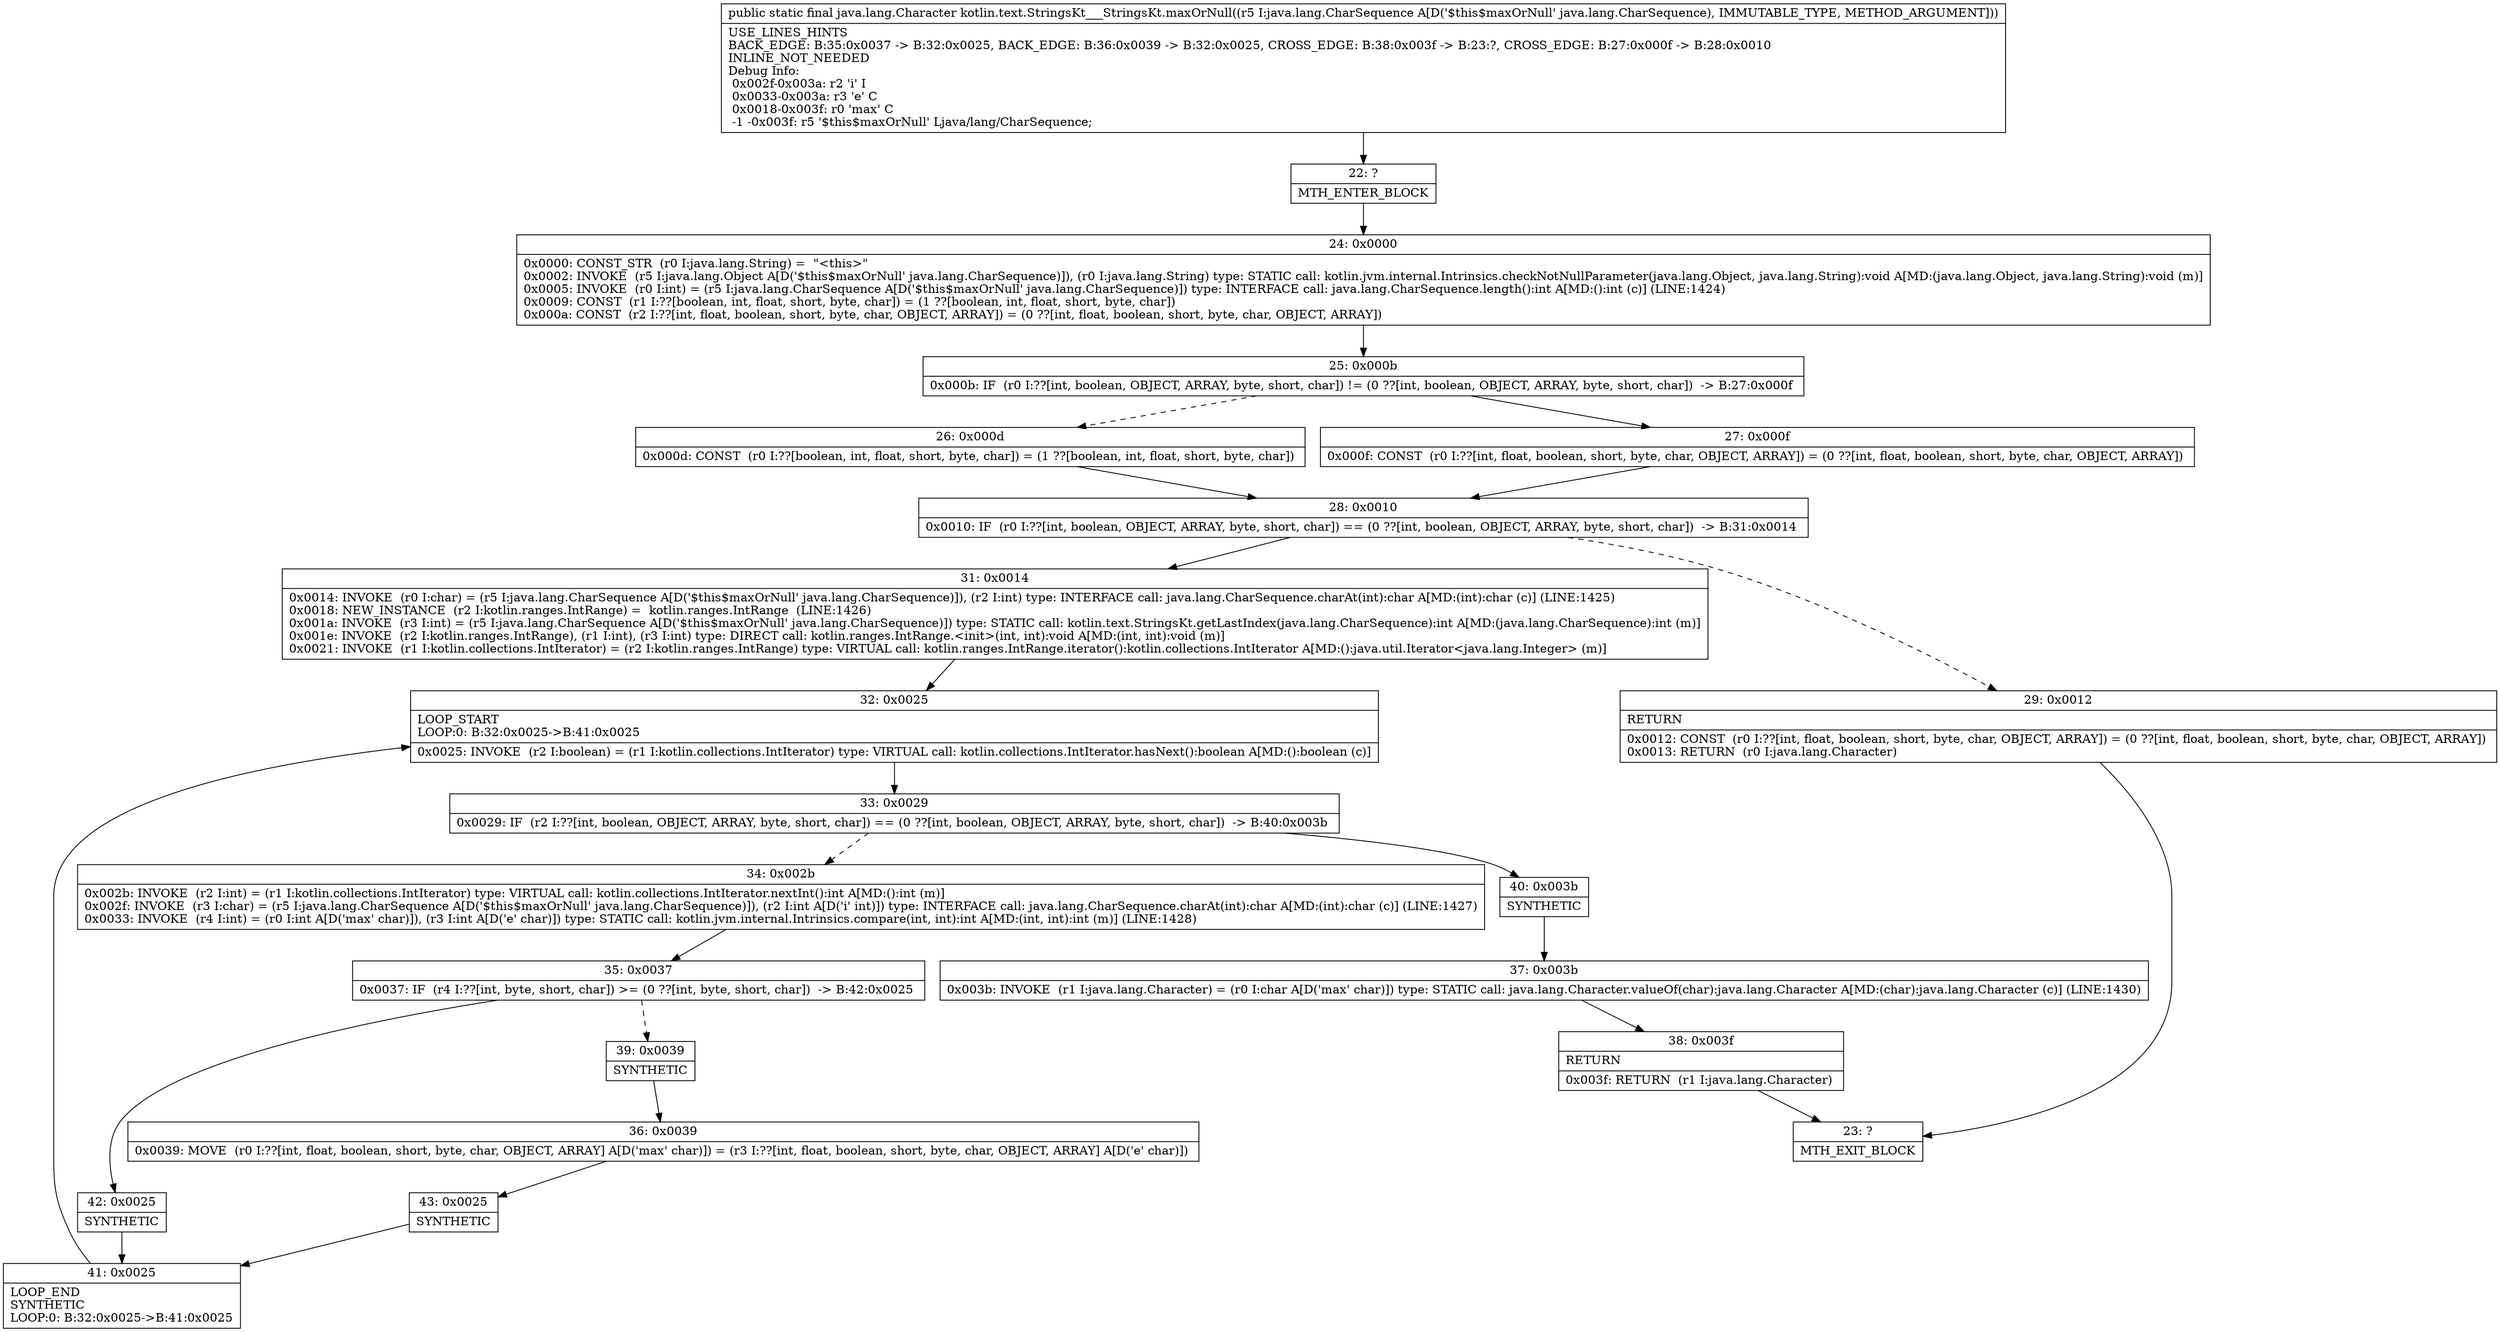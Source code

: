 digraph "CFG forkotlin.text.StringsKt___StringsKt.maxOrNull(Ljava\/lang\/CharSequence;)Ljava\/lang\/Character;" {
Node_22 [shape=record,label="{22\:\ ?|MTH_ENTER_BLOCK\l}"];
Node_24 [shape=record,label="{24\:\ 0x0000|0x0000: CONST_STR  (r0 I:java.lang.String) =  \"\<this\>\" \l0x0002: INVOKE  (r5 I:java.lang.Object A[D('$this$maxOrNull' java.lang.CharSequence)]), (r0 I:java.lang.String) type: STATIC call: kotlin.jvm.internal.Intrinsics.checkNotNullParameter(java.lang.Object, java.lang.String):void A[MD:(java.lang.Object, java.lang.String):void (m)]\l0x0005: INVOKE  (r0 I:int) = (r5 I:java.lang.CharSequence A[D('$this$maxOrNull' java.lang.CharSequence)]) type: INTERFACE call: java.lang.CharSequence.length():int A[MD:():int (c)] (LINE:1424)\l0x0009: CONST  (r1 I:??[boolean, int, float, short, byte, char]) = (1 ??[boolean, int, float, short, byte, char]) \l0x000a: CONST  (r2 I:??[int, float, boolean, short, byte, char, OBJECT, ARRAY]) = (0 ??[int, float, boolean, short, byte, char, OBJECT, ARRAY]) \l}"];
Node_25 [shape=record,label="{25\:\ 0x000b|0x000b: IF  (r0 I:??[int, boolean, OBJECT, ARRAY, byte, short, char]) != (0 ??[int, boolean, OBJECT, ARRAY, byte, short, char])  \-\> B:27:0x000f \l}"];
Node_26 [shape=record,label="{26\:\ 0x000d|0x000d: CONST  (r0 I:??[boolean, int, float, short, byte, char]) = (1 ??[boolean, int, float, short, byte, char]) \l}"];
Node_28 [shape=record,label="{28\:\ 0x0010|0x0010: IF  (r0 I:??[int, boolean, OBJECT, ARRAY, byte, short, char]) == (0 ??[int, boolean, OBJECT, ARRAY, byte, short, char])  \-\> B:31:0x0014 \l}"];
Node_29 [shape=record,label="{29\:\ 0x0012|RETURN\l|0x0012: CONST  (r0 I:??[int, float, boolean, short, byte, char, OBJECT, ARRAY]) = (0 ??[int, float, boolean, short, byte, char, OBJECT, ARRAY]) \l0x0013: RETURN  (r0 I:java.lang.Character) \l}"];
Node_23 [shape=record,label="{23\:\ ?|MTH_EXIT_BLOCK\l}"];
Node_31 [shape=record,label="{31\:\ 0x0014|0x0014: INVOKE  (r0 I:char) = (r5 I:java.lang.CharSequence A[D('$this$maxOrNull' java.lang.CharSequence)]), (r2 I:int) type: INTERFACE call: java.lang.CharSequence.charAt(int):char A[MD:(int):char (c)] (LINE:1425)\l0x0018: NEW_INSTANCE  (r2 I:kotlin.ranges.IntRange) =  kotlin.ranges.IntRange  (LINE:1426)\l0x001a: INVOKE  (r3 I:int) = (r5 I:java.lang.CharSequence A[D('$this$maxOrNull' java.lang.CharSequence)]) type: STATIC call: kotlin.text.StringsKt.getLastIndex(java.lang.CharSequence):int A[MD:(java.lang.CharSequence):int (m)]\l0x001e: INVOKE  (r2 I:kotlin.ranges.IntRange), (r1 I:int), (r3 I:int) type: DIRECT call: kotlin.ranges.IntRange.\<init\>(int, int):void A[MD:(int, int):void (m)]\l0x0021: INVOKE  (r1 I:kotlin.collections.IntIterator) = (r2 I:kotlin.ranges.IntRange) type: VIRTUAL call: kotlin.ranges.IntRange.iterator():kotlin.collections.IntIterator A[MD:():java.util.Iterator\<java.lang.Integer\> (m)]\l}"];
Node_32 [shape=record,label="{32\:\ 0x0025|LOOP_START\lLOOP:0: B:32:0x0025\-\>B:41:0x0025\l|0x0025: INVOKE  (r2 I:boolean) = (r1 I:kotlin.collections.IntIterator) type: VIRTUAL call: kotlin.collections.IntIterator.hasNext():boolean A[MD:():boolean (c)]\l}"];
Node_33 [shape=record,label="{33\:\ 0x0029|0x0029: IF  (r2 I:??[int, boolean, OBJECT, ARRAY, byte, short, char]) == (0 ??[int, boolean, OBJECT, ARRAY, byte, short, char])  \-\> B:40:0x003b \l}"];
Node_34 [shape=record,label="{34\:\ 0x002b|0x002b: INVOKE  (r2 I:int) = (r1 I:kotlin.collections.IntIterator) type: VIRTUAL call: kotlin.collections.IntIterator.nextInt():int A[MD:():int (m)]\l0x002f: INVOKE  (r3 I:char) = (r5 I:java.lang.CharSequence A[D('$this$maxOrNull' java.lang.CharSequence)]), (r2 I:int A[D('i' int)]) type: INTERFACE call: java.lang.CharSequence.charAt(int):char A[MD:(int):char (c)] (LINE:1427)\l0x0033: INVOKE  (r4 I:int) = (r0 I:int A[D('max' char)]), (r3 I:int A[D('e' char)]) type: STATIC call: kotlin.jvm.internal.Intrinsics.compare(int, int):int A[MD:(int, int):int (m)] (LINE:1428)\l}"];
Node_35 [shape=record,label="{35\:\ 0x0037|0x0037: IF  (r4 I:??[int, byte, short, char]) \>= (0 ??[int, byte, short, char])  \-\> B:42:0x0025 \l}"];
Node_39 [shape=record,label="{39\:\ 0x0039|SYNTHETIC\l}"];
Node_36 [shape=record,label="{36\:\ 0x0039|0x0039: MOVE  (r0 I:??[int, float, boolean, short, byte, char, OBJECT, ARRAY] A[D('max' char)]) = (r3 I:??[int, float, boolean, short, byte, char, OBJECT, ARRAY] A[D('e' char)]) \l}"];
Node_43 [shape=record,label="{43\:\ 0x0025|SYNTHETIC\l}"];
Node_41 [shape=record,label="{41\:\ 0x0025|LOOP_END\lSYNTHETIC\lLOOP:0: B:32:0x0025\-\>B:41:0x0025\l}"];
Node_42 [shape=record,label="{42\:\ 0x0025|SYNTHETIC\l}"];
Node_40 [shape=record,label="{40\:\ 0x003b|SYNTHETIC\l}"];
Node_37 [shape=record,label="{37\:\ 0x003b|0x003b: INVOKE  (r1 I:java.lang.Character) = (r0 I:char A[D('max' char)]) type: STATIC call: java.lang.Character.valueOf(char):java.lang.Character A[MD:(char):java.lang.Character (c)] (LINE:1430)\l}"];
Node_38 [shape=record,label="{38\:\ 0x003f|RETURN\l|0x003f: RETURN  (r1 I:java.lang.Character) \l}"];
Node_27 [shape=record,label="{27\:\ 0x000f|0x000f: CONST  (r0 I:??[int, float, boolean, short, byte, char, OBJECT, ARRAY]) = (0 ??[int, float, boolean, short, byte, char, OBJECT, ARRAY]) \l}"];
MethodNode[shape=record,label="{public static final java.lang.Character kotlin.text.StringsKt___StringsKt.maxOrNull((r5 I:java.lang.CharSequence A[D('$this$maxOrNull' java.lang.CharSequence), IMMUTABLE_TYPE, METHOD_ARGUMENT]))  | USE_LINES_HINTS\lBACK_EDGE: B:35:0x0037 \-\> B:32:0x0025, BACK_EDGE: B:36:0x0039 \-\> B:32:0x0025, CROSS_EDGE: B:38:0x003f \-\> B:23:?, CROSS_EDGE: B:27:0x000f \-\> B:28:0x0010\lINLINE_NOT_NEEDED\lDebug Info:\l  0x002f\-0x003a: r2 'i' I\l  0x0033\-0x003a: r3 'e' C\l  0x0018\-0x003f: r0 'max' C\l  \-1 \-0x003f: r5 '$this$maxOrNull' Ljava\/lang\/CharSequence;\l}"];
MethodNode -> Node_22;Node_22 -> Node_24;
Node_24 -> Node_25;
Node_25 -> Node_26[style=dashed];
Node_25 -> Node_27;
Node_26 -> Node_28;
Node_28 -> Node_29[style=dashed];
Node_28 -> Node_31;
Node_29 -> Node_23;
Node_31 -> Node_32;
Node_32 -> Node_33;
Node_33 -> Node_34[style=dashed];
Node_33 -> Node_40;
Node_34 -> Node_35;
Node_35 -> Node_39[style=dashed];
Node_35 -> Node_42;
Node_39 -> Node_36;
Node_36 -> Node_43;
Node_43 -> Node_41;
Node_41 -> Node_32;
Node_42 -> Node_41;
Node_40 -> Node_37;
Node_37 -> Node_38;
Node_38 -> Node_23;
Node_27 -> Node_28;
}

